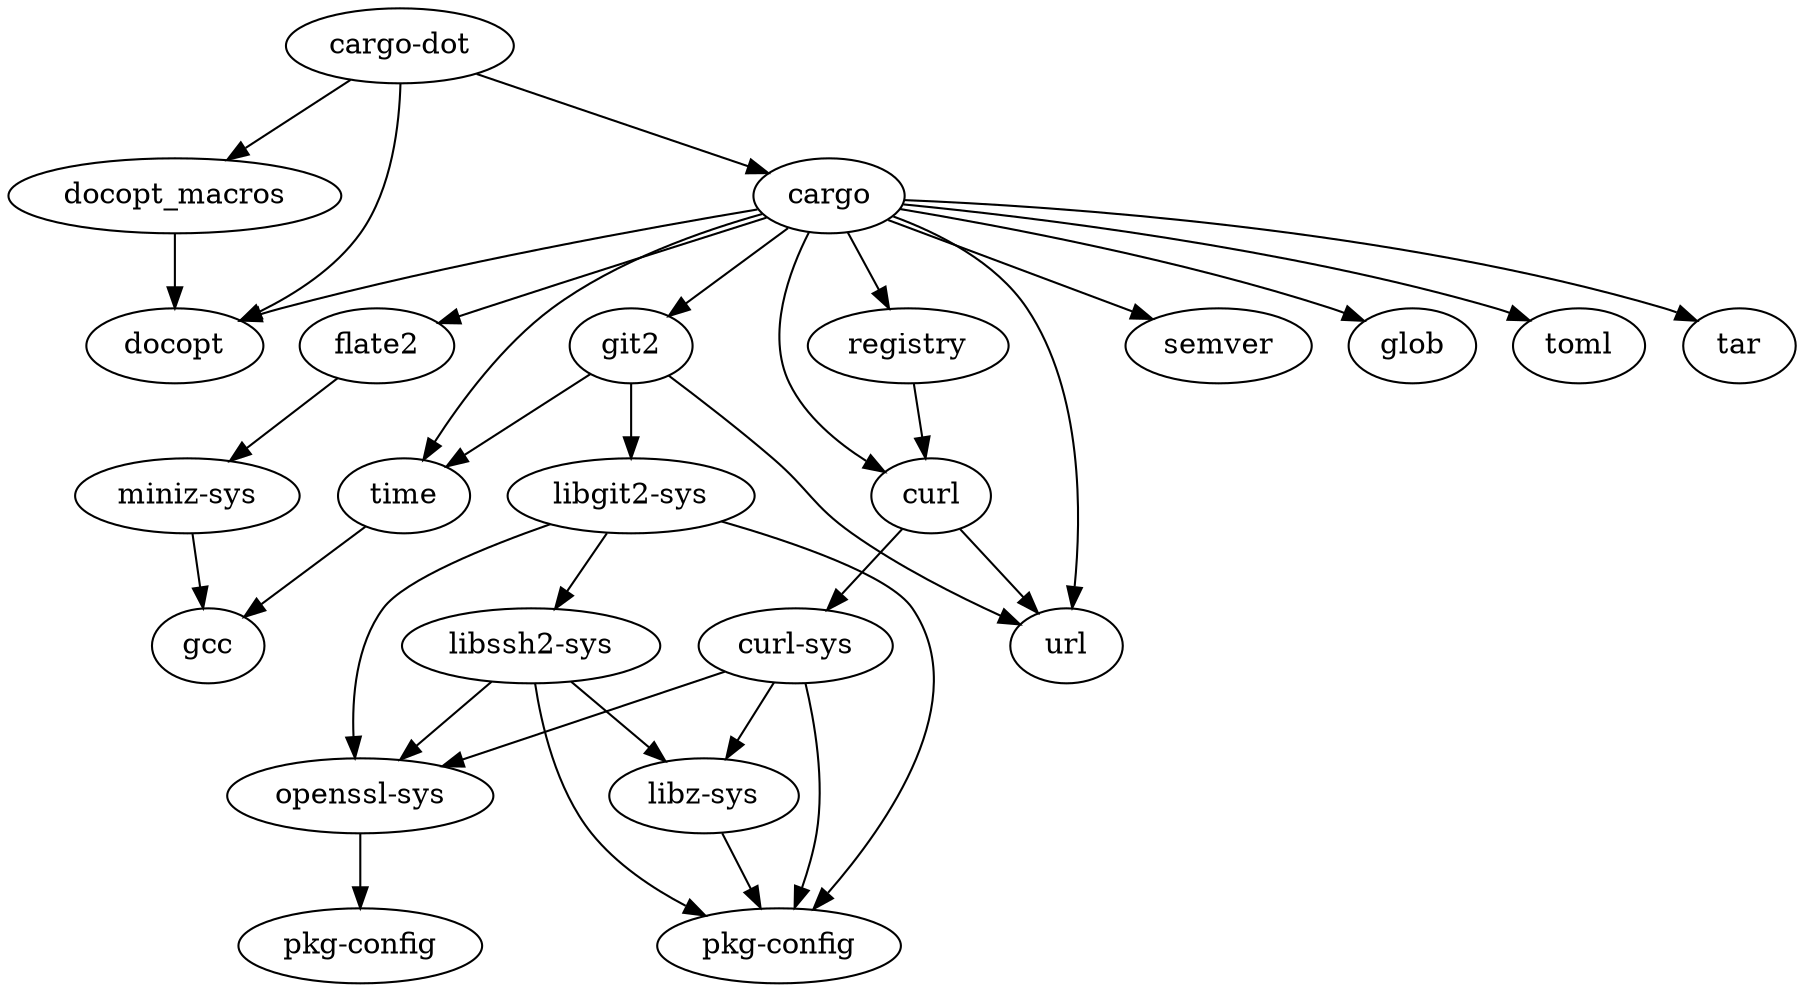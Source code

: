 digraph dependencies {
    N0[label="cargo-dot"];
    N1[label="tar"];
    N2[label="docopt_macros"];
    N3[label="docopt"];
    N4[label="flate2"];
    N5[label="miniz-sys"];
    N6[label="pkg-config"];
    N7[label="gcc"];
    N8[label="registry"];
    N9[label="curl"];
    N10[label="semver"];
    N11[label="curl-sys"];
    N12[label="openssl-sys"];
    N13[label="pkg-config"];
    N14[label="libz-sys"];
    N15[label="url"];
    N16[label="glob"];
    N17[label="cargo"];
    N18[label="time"];
    N19[label="git2"];
    N20[label="toml"];
    N21[label="libgit2-sys"];
    N22[label="libssh2-sys"];
    N2 -> N3[label=""];
    N4 -> N5[label=""];
    N8 -> N9[label=""];
    N11 -> N12[label=""];
    N11 -> N13[label=""];
    N11 -> N14[label=""];
    N12 -> N6[label=""];
    N17 -> N18[label=""];
    N17 -> N9[label=""];
    N17 -> N16[label=""];
    N17 -> N10[label=""];
    N17 -> N3[label=""];
    N17 -> N1[label=""];
    N17 -> N8[label=""];
    N17 -> N4[label=""];
    N17 -> N19[label=""];
    N17 -> N20[label=""];
    N17 -> N15[label=""];
    N9 -> N11[label=""];
    N9 -> N15[label=""];
    N21 -> N22[label=""];
    N21 -> N13[label=""];
    N21 -> N12[label=""];
    N14 -> N13[label=""];
    N0 -> N2[label=""];
    N0 -> N17[label=""];
    N0 -> N3[label=""];
    N5 -> N7[label=""];
    N18 -> N7[label=""];
    N19 -> N18[label=""];
    N19 -> N15[label=""];
    N19 -> N21[label=""];
    N22 -> N12[label=""];
    N22 -> N14[label=""];
    N22 -> N13[label=""];
}
